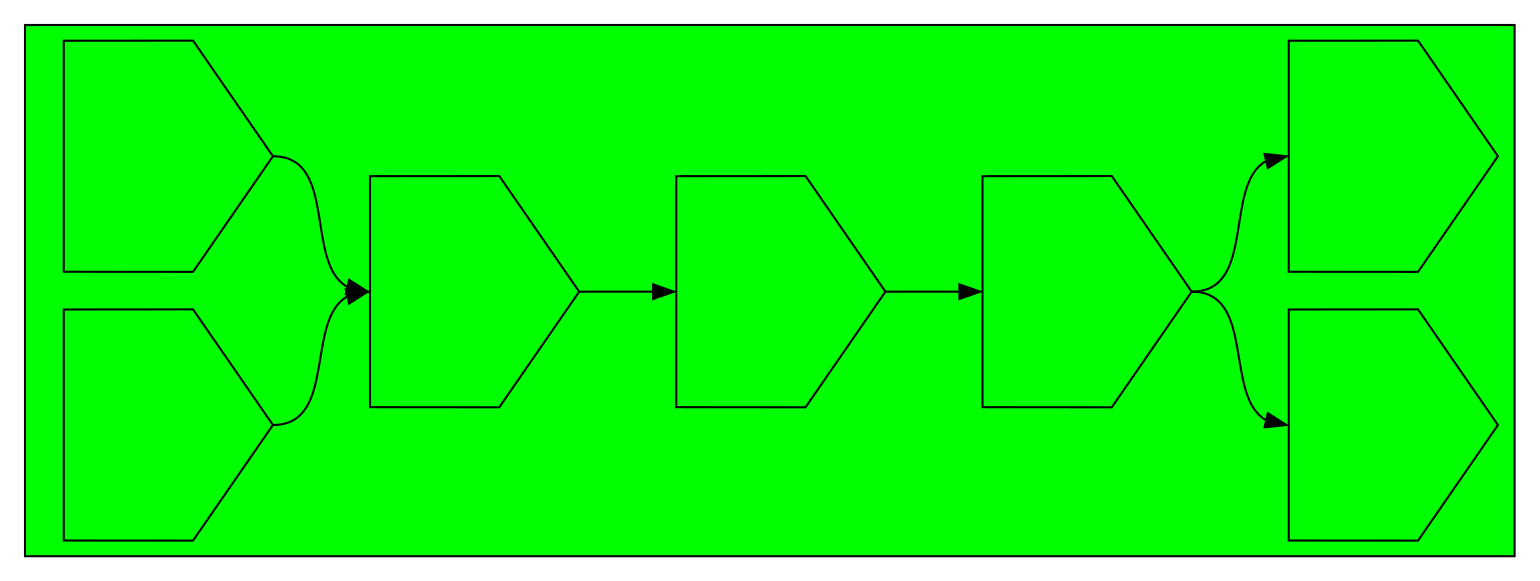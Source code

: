 digraph asm {
	rotate=90;
	edge [headport=n,tailport=s];
subgraph cluster_R15_16_17_18_19_20_21 {
	15 [label="",height=1.53571,width=1.53571,shape=invhouse];
	16 [label="",height=1.53571,width=1.53571,shape=invhouse];
	17 [label="",height=1.53571,width=1.53571,shape=invhouse];
	18 [label="",height=1.53571,width=1.53571,shape=invhouse];
	19 [label="",height=1.53571,width=1.53571,shape=invhouse];
	20 [label="",height=1.53571,width=1.53571,shape=invhouse];
	21 [label="",height=1.53571,width=1.53571,shape=invhouse];
	style=filled;
	fillcolor=green;
}
	15 -> 17
	17 -> 18
	18 -> 19
	19 -> 20
	19 -> 21
	16 -> 17
}